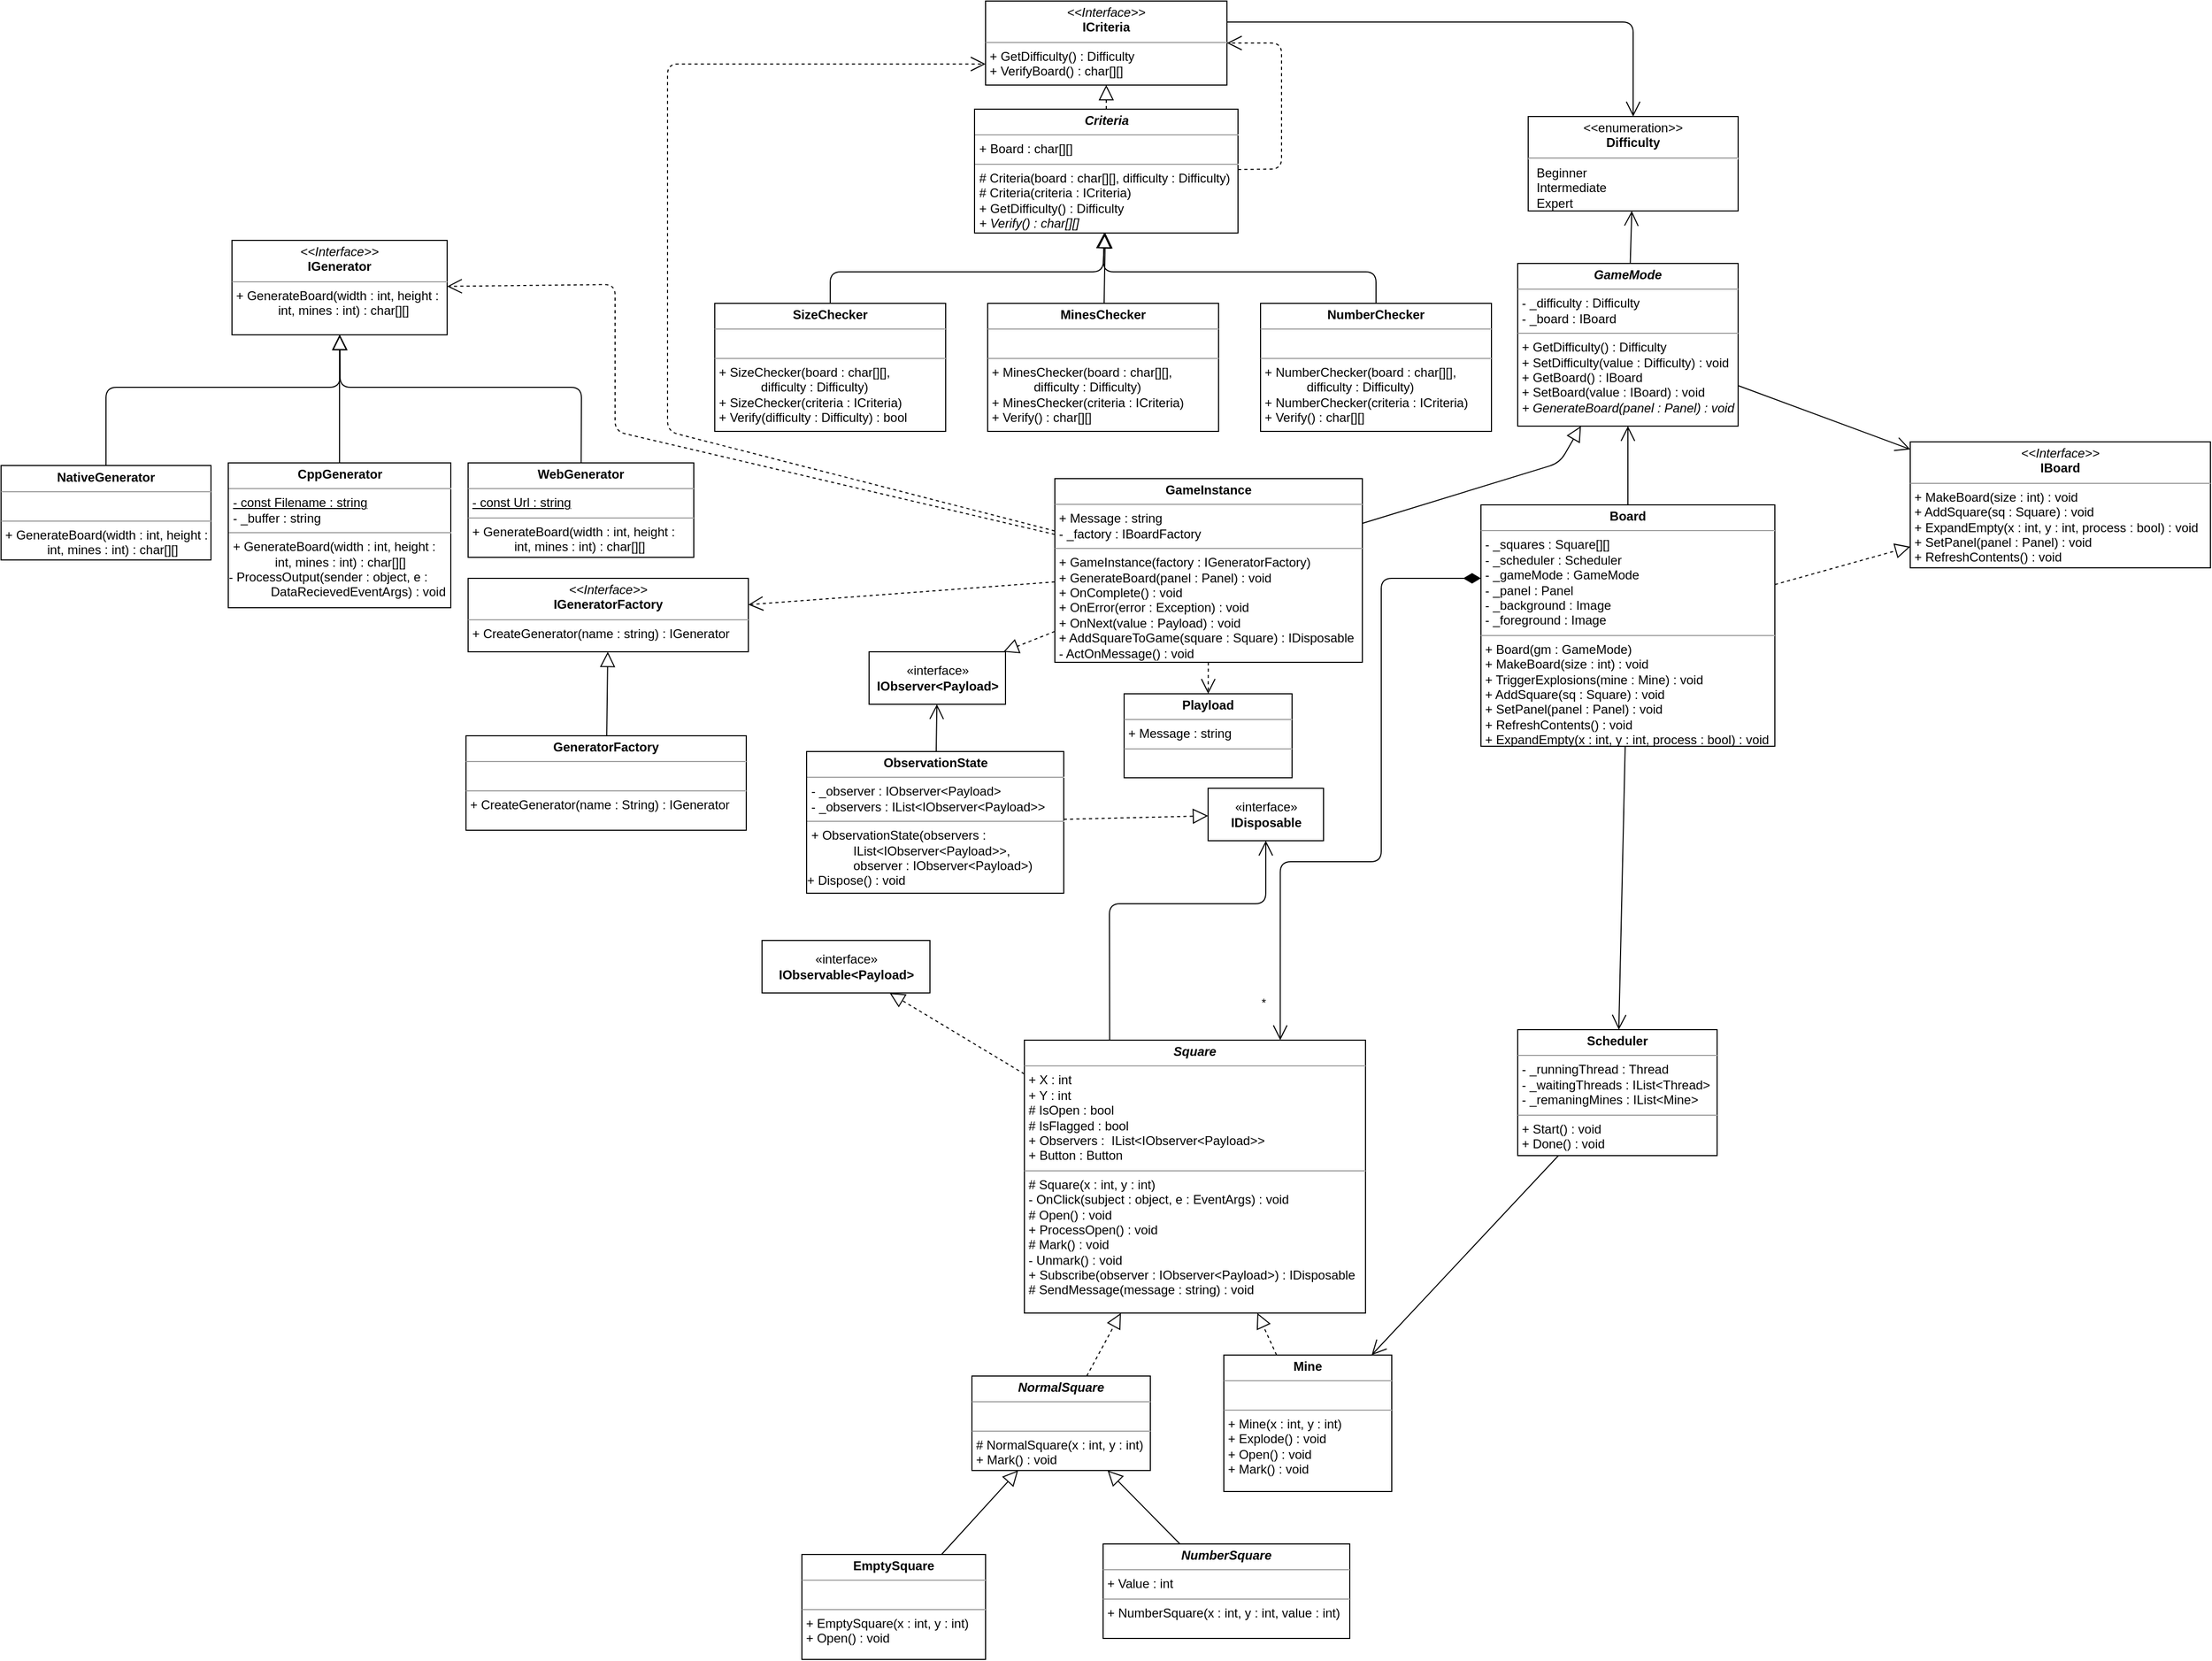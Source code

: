 <mxfile version="10.6.3" type="device"><diagram id="pnodZiI6A9-rPGKO3RXd" name="Page-1"><mxGraphModel dx="1860" dy="1650" grid="1" gridSize="10" guides="1" tooltips="1" connect="1" arrows="1" fold="1" page="1" pageScale="1" pageWidth="850" pageHeight="1100" math="0" shadow="0"><root><mxCell id="0"/><mxCell id="1" parent="0"/><mxCell id="dl6-OlrVoj3H5_6Asgak-1" value="&lt;p style=&quot;margin: 0px ; margin-top: 4px ; text-align: center&quot;&gt;&lt;b&gt;&lt;i&gt;NormalSquare&lt;/i&gt;&lt;/b&gt;&lt;/p&gt;&lt;hr size=&quot;1&quot;&gt;&lt;p style=&quot;margin: 0px ; margin-left: 4px&quot;&gt;&lt;br&gt;&lt;/p&gt;&lt;hr size=&quot;1&quot;&gt;&lt;p style=&quot;margin: 0px ; margin-left: 4px&quot;&gt;# NormalSquare(x : int, y : int)&lt;/p&gt;&lt;p style=&quot;margin: 0px ; margin-left: 4px&quot;&gt;+ Mark() : void&lt;/p&gt;" style="verticalAlign=top;align=left;overflow=fill;fontSize=12;fontFamily=Helvetica;html=1;" parent="1" vertex="1"><mxGeometry x="90" y="520" width="170" height="90" as="geometry"/></mxCell><mxCell id="dl6-OlrVoj3H5_6Asgak-4" value="&lt;p style=&quot;margin: 0px ; margin-top: 4px ; text-align: center&quot;&gt;&lt;b&gt;Mine&lt;/b&gt;&lt;/p&gt;&lt;hr size=&quot;1&quot;&gt;&lt;p style=&quot;margin: 0px ; margin-left: 4px&quot;&gt;&lt;br&gt;&lt;/p&gt;&lt;hr size=&quot;1&quot;&gt;&lt;p style=&quot;margin: 0px ; margin-left: 4px&quot;&gt;+ Mine(x : int, y : int)&lt;/p&gt;&lt;p style=&quot;margin: 0px ; margin-left: 4px&quot;&gt;+ Explode() : void&lt;/p&gt;&lt;p style=&quot;margin: 0px ; margin-left: 4px&quot;&gt;+ Open() : void&lt;/p&gt;&lt;p style=&quot;margin: 0px ; margin-left: 4px&quot;&gt;+ Mark() : void&lt;/p&gt;" style="verticalAlign=top;align=left;overflow=fill;fontSize=12;fontFamily=Helvetica;html=1;" parent="1" vertex="1"><mxGeometry x="330" y="500" width="160" height="130" as="geometry"/></mxCell><mxCell id="dl6-OlrVoj3H5_6Asgak-5" value="&lt;p style=&quot;margin: 0px ; margin-top: 4px ; text-align: center&quot;&gt;&lt;b&gt;EmptySquare&lt;/b&gt;&lt;/p&gt;&lt;hr size=&quot;1&quot;&gt;&lt;p style=&quot;margin: 0px ; margin-left: 4px&quot;&gt;&lt;br&gt;&lt;/p&gt;&lt;hr size=&quot;1&quot;&gt;&lt;p style=&quot;margin: 0px ; margin-left: 4px&quot;&gt;+ EmptySquare(x : int, y : int)&lt;/p&gt;&lt;p style=&quot;margin: 0px ; margin-left: 4px&quot;&gt;+ Open() : void&lt;/p&gt;" style="verticalAlign=top;align=left;overflow=fill;fontSize=12;fontFamily=Helvetica;html=1;" parent="1" vertex="1"><mxGeometry x="-72" y="690" width="175" height="100" as="geometry"/></mxCell><mxCell id="dl6-OlrVoj3H5_6Asgak-6" value="&lt;p style=&quot;margin: 0px ; margin-top: 4px ; text-align: center&quot;&gt;&lt;b&gt;&lt;i&gt;NumberSquare&lt;/i&gt;&lt;/b&gt;&lt;/p&gt;&lt;hr size=&quot;1&quot;&gt;&lt;p style=&quot;margin: 0px ; margin-left: 4px&quot;&gt;+ Value : int&lt;/p&gt;&lt;hr size=&quot;1&quot;&gt;&lt;p style=&quot;margin: 0px ; margin-left: 4px&quot;&gt;+ NumberSquare(x : int, y : int, value : int)&lt;/p&gt;" style="verticalAlign=top;align=left;overflow=fill;fontSize=12;fontFamily=Helvetica;html=1;" parent="1" vertex="1"><mxGeometry x="215" y="680" width="235" height="90" as="geometry"/></mxCell><mxCell id="dl6-OlrVoj3H5_6Asgak-30" value="" style="endArrow=block;dashed=1;endFill=0;endSize=12;html=1;" parent="1" source="dl6-OlrVoj3H5_6Asgak-1" target="Zj_N1UgXmJXCf1v0Lo5h-10" edge="1"><mxGeometry width="160" relative="1" as="geometry"><mxPoint x="150" y="340" as="sourcePoint"/><mxPoint x="269.265" y="310" as="targetPoint"/></mxGeometry></mxCell><mxCell id="dl6-OlrVoj3H5_6Asgak-32" value="" style="endArrow=block;dashed=1;endFill=0;endSize=12;html=1;" parent="1" source="dl6-OlrVoj3H5_6Asgak-4" target="Zj_N1UgXmJXCf1v0Lo5h-10" edge="1"><mxGeometry width="160" relative="1" as="geometry"><mxPoint x="590" y="330" as="sourcePoint"/><mxPoint x="321.833" y="310" as="targetPoint"/></mxGeometry></mxCell><mxCell id="dl6-OlrVoj3H5_6Asgak-33" value="" style="edgeStyle=none;html=1;endSize=12;endArrow=block;endFill=0;" parent="1" source="dl6-OlrVoj3H5_6Asgak-5" target="dl6-OlrVoj3H5_6Asgak-1" edge="1"><mxGeometry width="160" relative="1" as="geometry"><mxPoint x="110" y="640" as="sourcePoint"/><mxPoint x="270" y="640" as="targetPoint"/></mxGeometry></mxCell><mxCell id="dl6-OlrVoj3H5_6Asgak-34" value="" style="edgeStyle=none;html=1;endSize=12;endArrow=block;endFill=0;" parent="1" source="dl6-OlrVoj3H5_6Asgak-6" target="dl6-OlrVoj3H5_6Asgak-1" edge="1"><mxGeometry width="160" relative="1" as="geometry"><mxPoint x="360" y="630" as="sourcePoint"/><mxPoint x="520" y="630" as="targetPoint"/></mxGeometry></mxCell><mxCell id="dl6-OlrVoj3H5_6Asgak-48" value="&lt;p style=&quot;margin: 0px ; margin-top: 4px ; text-align: center&quot;&gt;&lt;b&gt;Board&lt;/b&gt;&lt;/p&gt;&lt;hr size=&quot;1&quot;&gt;&lt;p style=&quot;margin: 0px ; margin-left: 4px&quot;&gt;- _squares : Square[][]&lt;/p&gt;&lt;p style=&quot;margin: 0px ; margin-left: 4px&quot;&gt;- _scheduler : Scheduler&lt;/p&gt;&lt;p style=&quot;margin: 0px ; margin-left: 4px&quot;&gt;- _gameMode : GameMode&lt;/p&gt;&lt;p style=&quot;margin: 0px ; margin-left: 4px&quot;&gt;- _panel : Panel&lt;/p&gt;&lt;p style=&quot;margin: 0px ; margin-left: 4px&quot;&gt;- _background : Image&lt;/p&gt;&lt;p style=&quot;margin: 0px ; margin-left: 4px&quot;&gt;- _foreground : Image&lt;/p&gt;&lt;hr size=&quot;1&quot;&gt;&lt;p style=&quot;margin: 0px ; margin-left: 4px&quot;&gt;+ Board(gm : GameMode)&lt;/p&gt;&lt;p style=&quot;margin: 0px ; margin-left: 4px&quot;&gt;+ MakeBoard(size : int) : void&lt;/p&gt;&lt;p style=&quot;margin: 0px ; margin-left: 4px&quot;&gt;+ TriggerExplosions(mine : Mine) : void&lt;/p&gt;&lt;p style=&quot;margin: 0px ; margin-left: 4px&quot;&gt;+ AddSquare(sq : Square) : void&lt;/p&gt;&lt;p style=&quot;margin: 0px ; margin-left: 4px&quot;&gt;+ SetPanel(panel : Panel) : void&lt;/p&gt;&lt;p style=&quot;margin: 0px ; margin-left: 4px&quot;&gt;+ RefreshContents() : void&lt;/p&gt;&lt;p style=&quot;margin: 0px ; margin-left: 4px&quot;&gt;+ ExpandEmpty(x : int, y : int, process : bool) : void&lt;/p&gt;" style="verticalAlign=top;align=left;overflow=fill;fontSize=12;fontFamily=Helvetica;html=1;" parent="1" vertex="1"><mxGeometry x="575" y="-310" width="280" height="230" as="geometry"/></mxCell><mxCell id="dl6-OlrVoj3H5_6Asgak-49" value="*" style="endArrow=open;html=1;endSize=12;startArrow=diamondThin;startSize=14;startFill=1;edgeStyle=orthogonalEdgeStyle;align=left;verticalAlign=bottom;entryX=0.75;entryY=0;entryDx=0;entryDy=0;" parent="1" source="dl6-OlrVoj3H5_6Asgak-48" target="Zj_N1UgXmJXCf1v0Lo5h-10" edge="1"><mxGeometry x="0.915" y="-20" relative="1" as="geometry"><mxPoint x="350" y="-260" as="sourcePoint"/><mxPoint x="560" y="-120" as="targetPoint"/><mxPoint as="offset"/><Array as="points"><mxPoint x="480" y="-240"/><mxPoint x="480" y="30"/><mxPoint x="384" y="30"/></Array></mxGeometry></mxCell><mxCell id="Zj_N1UgXmJXCf1v0Lo5h-3" value="&lt;p style=&quot;margin: 0px ; margin-top: 4px ; text-align: center&quot;&gt;&lt;b&gt;GameInstance&lt;/b&gt;&lt;/p&gt;&lt;hr size=&quot;1&quot;&gt;&lt;p style=&quot;margin: 0px ; margin-left: 4px&quot;&gt;+ Message : string&lt;/p&gt;&lt;p style=&quot;margin: 0px ; margin-left: 4px&quot;&gt;- _factory : IBoardFactory&lt;/p&gt;&lt;hr size=&quot;1&quot;&gt;&lt;p style=&quot;margin: 0px ; margin-left: 4px&quot;&gt;+ GameInstance(factory : IGeneratorFactory)&lt;/p&gt;&lt;p style=&quot;margin: 0px ; margin-left: 4px&quot;&gt;+ GenerateBoard(panel : Panel) : void&lt;/p&gt;&lt;p style=&quot;margin: 0px ; margin-left: 4px&quot;&gt;+ OnComplete() : void&lt;/p&gt;&lt;p style=&quot;margin: 0px ; margin-left: 4px&quot;&gt;+ OnError(error : Exception) : void&lt;/p&gt;&lt;p style=&quot;margin: 0px ; margin-left: 4px&quot;&gt;+ OnNext(value : Payload) : void&lt;/p&gt;&lt;p style=&quot;margin: 0px ; margin-left: 4px&quot;&gt;+ AddSquareToGame(square : Square) : IDisposable&lt;/p&gt;&lt;p style=&quot;margin: 0px ; margin-left: 4px&quot;&gt;- ActOnMessage() : void&lt;/p&gt;" style="verticalAlign=top;align=left;overflow=fill;fontSize=12;fontFamily=Helvetica;html=1;" parent="1" vertex="1"><mxGeometry x="169" y="-335" width="293" height="175" as="geometry"/></mxCell><mxCell id="Zj_N1UgXmJXCf1v0Lo5h-4" value="&lt;p style=&quot;margin: 0px ; margin-top: 4px ; text-align: center&quot;&gt;&amp;lt;&amp;lt;enumeration&amp;gt;&amp;gt;&lt;br&gt;&lt;b&gt;Difficulty&lt;/b&gt;&lt;/p&gt;&lt;hr&gt;&lt;p style=&quot;margin: 0px ; margin-left: 8px ; text-align: left&quot;&gt;Beginner&lt;/p&gt;&lt;p style=&quot;margin: 0px ; margin-left: 8px ; text-align: left&quot;&gt;Intermediate&lt;/p&gt;&lt;p style=&quot;margin: 0px ; margin-left: 8px ; text-align: left&quot;&gt;Expert&lt;/p&gt;" style="shape=rect;html=1;overflow=fill;whiteSpace=wrap;" parent="1" vertex="1"><mxGeometry x="620" y="-680" width="200" height="90" as="geometry"/></mxCell><mxCell id="Zj_N1UgXmJXCf1v0Lo5h-10" value="&lt;p style=&quot;margin: 0px ; margin-top: 4px ; text-align: center&quot;&gt;&lt;b&gt;&lt;i&gt;Square&lt;/i&gt;&lt;/b&gt;&lt;/p&gt;&lt;hr size=&quot;1&quot;&gt;&lt;p style=&quot;margin: 0px ; margin-left: 4px&quot;&gt;+ X : int&lt;/p&gt;&lt;p style=&quot;margin: 0px ; margin-left: 4px&quot;&gt;+ Y : int&lt;/p&gt;&lt;p style=&quot;margin: 0px ; margin-left: 4px&quot;&gt;# IsOpen : bool&lt;br&gt;&lt;/p&gt;&lt;p style=&quot;margin: 0px ; margin-left: 4px&quot;&gt;# IsFlagged : bool&lt;/p&gt;&lt;p style=&quot;margin: 0px ; margin-left: 4px&quot;&gt;+ Observers :&amp;nbsp; IList&amp;lt;IObserver&amp;lt;Payload&amp;gt;&amp;gt;&lt;/p&gt;&lt;p style=&quot;margin: 0px ; margin-left: 4px&quot;&gt;+ Button : Button&lt;/p&gt;&lt;hr size=&quot;1&quot;&gt;&lt;p style=&quot;margin: 0px ; margin-left: 4px&quot;&gt;# Square(x : int, y : int)&lt;/p&gt;&lt;p style=&quot;margin: 0px ; margin-left: 4px&quot;&gt;- OnClick(subject : object, e : EventArgs) : void&lt;/p&gt;&lt;p style=&quot;margin: 0px ; margin-left: 4px&quot;&gt;# Open() : void&lt;/p&gt;&lt;p style=&quot;margin: 0px ; margin-left: 4px&quot;&gt;+ ProcessOpen() : void&lt;/p&gt;&lt;p style=&quot;margin: 0px ; margin-left: 4px&quot;&gt;# Mark() : void&lt;/p&gt;&lt;p style=&quot;margin: 0px ; margin-left: 4px&quot;&gt;- Unmark() : void&lt;/p&gt;&lt;p style=&quot;margin: 0px ; margin-left: 4px&quot;&gt;+ Subscribe(observer : IObserver&amp;lt;Payload&amp;gt;) : IDisposable&lt;/p&gt;&lt;p style=&quot;margin: 0px ; margin-left: 4px&quot;&gt;# SendMessage(message : string) : void&lt;/p&gt;" style="verticalAlign=top;align=left;overflow=fill;fontSize=12;fontFamily=Helvetica;html=1;" parent="1" vertex="1"><mxGeometry x="140" y="200" width="325" height="260" as="geometry"/></mxCell><mxCell id="Zj_N1UgXmJXCf1v0Lo5h-11" value="&lt;p style=&quot;margin: 0px ; margin-top: 4px ; text-align: center&quot;&gt;&lt;b&gt;&lt;i&gt;GameMode&lt;/i&gt;&lt;/b&gt;&lt;/p&gt;&lt;hr size=&quot;1&quot;&gt;&lt;p style=&quot;margin: 0px ; margin-left: 4px&quot;&gt;- _difficulty : Difficulty&lt;/p&gt;&lt;p style=&quot;margin: 0px ; margin-left: 4px&quot;&gt;- _board : IBoard&lt;/p&gt;&lt;hr size=&quot;1&quot;&gt;&lt;p style=&quot;margin: 0px ; margin-left: 4px&quot;&gt;+ GetDifficulty() : Difficulty&lt;/p&gt;&lt;p style=&quot;margin: 0px ; margin-left: 4px&quot;&gt;+ SetDifficulty(value : Difficulty) : void&lt;/p&gt;&lt;p style=&quot;margin: 0px ; margin-left: 4px&quot;&gt;+ GetBoard() : IBoard&lt;/p&gt;&lt;p style=&quot;margin: 0px ; margin-left: 4px&quot;&gt;+ SetBoard(value : IBoard) : void&lt;/p&gt;&lt;p style=&quot;margin: 0px ; margin-left: 4px&quot;&gt;&lt;i&gt;+ GenerateBoard(panel : Panel) : void&lt;/i&gt;&lt;/p&gt;" style="verticalAlign=top;align=left;overflow=fill;fontSize=12;fontFamily=Helvetica;html=1;" parent="1" vertex="1"><mxGeometry x="610" y="-540" width="210" height="155" as="geometry"/></mxCell><mxCell id="Zj_N1UgXmJXCf1v0Lo5h-12" value="" style="endArrow=open;endFill=1;endSize=12;html=1;" parent="1" source="Zj_N1UgXmJXCf1v0Lo5h-11" target="Zj_N1UgXmJXCf1v0Lo5h-13" edge="1"><mxGeometry width="160" relative="1" as="geometry"><mxPoint x="970" y="40" as="sourcePoint"/><mxPoint x="900" y="-400" as="targetPoint"/></mxGeometry></mxCell><mxCell id="Zj_N1UgXmJXCf1v0Lo5h-13" value="&lt;p style=&quot;margin: 0px ; margin-top: 4px ; text-align: center&quot;&gt;&lt;i&gt;&amp;lt;&amp;lt;Interface&amp;gt;&amp;gt;&lt;/i&gt;&lt;br&gt;&lt;b&gt;IBoard&lt;/b&gt;&lt;/p&gt;&lt;hr size=&quot;1&quot;&gt;&lt;p style=&quot;margin: 0px ; margin-left: 4px&quot;&gt;+ MakeBoard(size : int) : void&lt;/p&gt;&lt;p style=&quot;margin: 0px ; margin-left: 4px&quot;&gt;+ AddSquare(sq : Square) : void&lt;br&gt;&lt;/p&gt;&lt;p style=&quot;margin: 0px ; margin-left: 4px&quot;&gt;+ ExpandEmpty(x : int, y : int, process : bool) : void&lt;/p&gt;&lt;p style=&quot;margin: 0px ; margin-left: 4px&quot;&gt;+ SetPanel(panel : Panel) : void&lt;/p&gt;&lt;p style=&quot;margin: 0px ; margin-left: 4px&quot;&gt;+ RefreshContents() : void&lt;/p&gt;" style="verticalAlign=top;align=left;overflow=fill;fontSize=12;fontFamily=Helvetica;html=1;" parent="1" vertex="1"><mxGeometry x="984" y="-370" width="286" height="120" as="geometry"/></mxCell><mxCell id="Zj_N1UgXmJXCf1v0Lo5h-14" value="" style="endArrow=block;dashed=1;endFill=0;endSize=12;html=1;" parent="1" source="dl6-OlrVoj3H5_6Asgak-48" target="Zj_N1UgXmJXCf1v0Lo5h-13" edge="1"><mxGeometry width="160" relative="1" as="geometry"><mxPoint x="670" y="-350" as="sourcePoint"/><mxPoint x="830" y="-350" as="targetPoint"/></mxGeometry></mxCell><mxCell id="Zj_N1UgXmJXCf1v0Lo5h-15" value="" style="endArrow=open;endFill=1;endSize=12;html=1;" parent="1" source="dl6-OlrVoj3H5_6Asgak-48" target="Zj_N1UgXmJXCf1v0Lo5h-11" edge="1"><mxGeometry width="160" relative="1" as="geometry"><mxPoint x="890" y="-350" as="sourcePoint"/><mxPoint x="1050" y="-350" as="targetPoint"/></mxGeometry></mxCell><mxCell id="Zj_N1UgXmJXCf1v0Lo5h-16" value="" style="endArrow=open;endFill=1;endSize=12;html=1;" parent="1" source="Zj_N1UgXmJXCf1v0Lo5h-11" target="Zj_N1UgXmJXCf1v0Lo5h-4" edge="1"><mxGeometry width="160" relative="1" as="geometry"><mxPoint x="260" y="-589.5" as="sourcePoint"/><mxPoint x="420" y="-589.5" as="targetPoint"/></mxGeometry></mxCell><mxCell id="Zj_N1UgXmJXCf1v0Lo5h-17" value="" style="edgeStyle=none;html=1;endSize=12;endArrow=block;endFill=0;" parent="1" source="Zj_N1UgXmJXCf1v0Lo5h-3" target="Zj_N1UgXmJXCf1v0Lo5h-11" edge="1"><mxGeometry width="160" relative="1" as="geometry"><mxPoint x="130" y="-119.5" as="sourcePoint"/><mxPoint x="290" y="-119.5" as="targetPoint"/><Array as="points"><mxPoint x="650" y="-350"/></Array></mxGeometry></mxCell><mxCell id="Zj_N1UgXmJXCf1v0Lo5h-18" value="&lt;p style=&quot;margin: 0px ; margin-top: 4px ; text-align: center&quot;&gt;&lt;b&gt;Playload&lt;/b&gt;&lt;/p&gt;&lt;hr size=&quot;1&quot;&gt;&lt;p style=&quot;margin: 0px ; margin-left: 4px&quot;&gt;+ Message : string&lt;/p&gt;&lt;hr size=&quot;1&quot;&gt;&lt;p style=&quot;margin: 0px ; margin-left: 4px&quot;&gt;&lt;br&gt;&lt;/p&gt;" style="verticalAlign=top;align=left;overflow=fill;fontSize=12;fontFamily=Helvetica;html=1;" parent="1" vertex="1"><mxGeometry x="235" y="-130" width="160" height="80" as="geometry"/></mxCell><mxCell id="Zj_N1UgXmJXCf1v0Lo5h-19" value="«interface»&lt;br&gt;&lt;b&gt;IObservable&amp;lt;Payload&amp;gt;&lt;/b&gt;" style="html=1;" parent="1" vertex="1"><mxGeometry x="-110" y="105" width="160" height="50" as="geometry"/></mxCell><mxCell id="Zj_N1UgXmJXCf1v0Lo5h-22" value="" style="endArrow=block;dashed=1;endFill=0;endSize=12;html=1;" parent="1" source="Zj_N1UgXmJXCf1v0Lo5h-10" target="Zj_N1UgXmJXCf1v0Lo5h-19" edge="1"><mxGeometry width="160" relative="1" as="geometry"><mxPoint x="-60" y="190" as="sourcePoint"/><mxPoint x="100" y="190" as="targetPoint"/></mxGeometry></mxCell><mxCell id="Zj_N1UgXmJXCf1v0Lo5h-23" value="«interface»&lt;br&gt;&lt;b&gt;IObserver&amp;lt;Payload&amp;gt;&lt;/b&gt;" style="html=1;" parent="1" vertex="1"><mxGeometry x="-8" y="-170" width="130" height="50" as="geometry"/></mxCell><mxCell id="Zj_N1UgXmJXCf1v0Lo5h-24" value="" style="endArrow=block;dashed=1;endFill=0;endSize=12;html=1;" parent="1" source="Zj_N1UgXmJXCf1v0Lo5h-3" target="Zj_N1UgXmJXCf1v0Lo5h-23" edge="1"><mxGeometry width="160" relative="1" as="geometry"><mxPoint x="290" y="-140" as="sourcePoint"/><mxPoint x="200" y="-254.5" as="targetPoint"/></mxGeometry></mxCell><mxCell id="Zj_N1UgXmJXCf1v0Lo5h-25" value="Use" style="endArrow=open;endSize=12;dashed=1;html=1;textOpacity=0;" parent="1" source="Zj_N1UgXmJXCf1v0Lo5h-3" target="Zj_N1UgXmJXCf1v0Lo5h-18" edge="1"><mxGeometry width="160" relative="1" as="geometry"><mxPoint x="180" y="-120" as="sourcePoint"/><mxPoint x="340" y="-120" as="targetPoint"/><Array as="points"/></mxGeometry></mxCell><mxCell id="Zj_N1UgXmJXCf1v0Lo5h-26" value="«interface»&lt;br&gt;&lt;b&gt;IDisposable&lt;/b&gt;" style="html=1;" parent="1" vertex="1"><mxGeometry x="315" y="-40" width="110" height="50" as="geometry"/></mxCell><mxCell id="Zj_N1UgXmJXCf1v0Lo5h-27" value="&lt;p style=&quot;margin: 0px ; margin-top: 4px ; text-align: center&quot;&gt;&lt;b&gt;ObservationState&lt;/b&gt;&lt;/p&gt;&lt;hr size=&quot;1&quot;&gt;&lt;p style=&quot;margin: 0px ; margin-left: 4px&quot;&gt;- _observer : IObserver&amp;lt;Payload&amp;gt;&lt;/p&gt;&lt;p style=&quot;margin: 0px ; margin-left: 4px&quot;&gt;- _observers : IList&amp;lt;IObserver&amp;lt;Payload&amp;gt;&amp;gt;&lt;/p&gt;&lt;hr size=&quot;1&quot;&gt;&lt;p style=&quot;margin: 0px ; margin-left: 4px&quot;&gt;+ ObservationState(observers :&amp;nbsp;&lt;/p&gt;&lt;blockquote style=&quot;margin: 0 0 0 40px ; border: none ; padding: 0px&quot;&gt;&lt;p style=&quot;margin: 0px ; margin-left: 4px&quot;&gt;IList&amp;lt;IObserver&amp;lt;Payload&amp;gt;&amp;gt;,&amp;nbsp;&lt;/p&gt;&lt;p style=&quot;margin: 0px ; margin-left: 4px&quot;&gt;observer : IObserver&amp;lt;Payload&amp;gt;)&lt;/p&gt;&lt;/blockquote&gt;+ Dispose() : void&lt;br&gt;" style="verticalAlign=top;align=left;overflow=fill;fontSize=12;fontFamily=Helvetica;html=1;" parent="1" vertex="1"><mxGeometry x="-67.5" y="-75" width="245" height="135" as="geometry"/></mxCell><mxCell id="Zj_N1UgXmJXCf1v0Lo5h-28" value="" style="endArrow=block;dashed=1;endFill=0;endSize=12;html=1;" parent="1" source="Zj_N1UgXmJXCf1v0Lo5h-27" target="Zj_N1UgXmJXCf1v0Lo5h-26" edge="1"><mxGeometry width="160" relative="1" as="geometry"><mxPoint x="220" y="30" as="sourcePoint"/><mxPoint x="380" y="30" as="targetPoint"/></mxGeometry></mxCell><mxCell id="Zj_N1UgXmJXCf1v0Lo5h-30" value="" style="endArrow=open;endFill=1;endSize=12;html=1;" parent="1" source="Zj_N1UgXmJXCf1v0Lo5h-27" target="Zj_N1UgXmJXCf1v0Lo5h-23" edge="1"><mxGeometry width="160" relative="1" as="geometry"><mxPoint x="40" y="-150" as="sourcePoint"/><mxPoint x="200" y="-150" as="targetPoint"/></mxGeometry></mxCell><mxCell id="Zj_N1UgXmJXCf1v0Lo5h-32" value="&lt;p style=&quot;margin: 0px ; margin-top: 4px ; text-align: center&quot;&gt;&lt;b&gt;Scheduler&lt;/b&gt;&lt;/p&gt;&lt;hr size=&quot;1&quot;&gt;&lt;p style=&quot;margin: 0px ; margin-left: 4px&quot;&gt;- _runningThread : Thread&lt;/p&gt;&lt;p style=&quot;margin: 0px ; margin-left: 4px&quot;&gt;- _waitingThreads : IList&amp;lt;Thread&amp;gt;&lt;/p&gt;&lt;p style=&quot;margin: 0px ; margin-left: 4px&quot;&gt;- _remaningMines : IList&amp;lt;Mine&amp;gt;&lt;/p&gt;&lt;hr size=&quot;1&quot;&gt;&lt;p style=&quot;margin: 0px ; margin-left: 4px&quot;&gt;+ Start() : void&lt;/p&gt;&lt;p style=&quot;margin: 0px ; margin-left: 4px&quot;&gt;+ Done() : void&lt;/p&gt;" style="verticalAlign=top;align=left;overflow=fill;fontSize=12;fontFamily=Helvetica;html=1;" parent="1" vertex="1"><mxGeometry x="610" y="190" width="190" height="120" as="geometry"/></mxCell><mxCell id="Zj_N1UgXmJXCf1v0Lo5h-36" value="" style="endArrow=open;endFill=1;endSize=12;html=1;" parent="1" source="dl6-OlrVoj3H5_6Asgak-48" target="Zj_N1UgXmJXCf1v0Lo5h-32" edge="1"><mxGeometry width="160" relative="1" as="geometry"><mxPoint x="740" y="-110" as="sourcePoint"/><mxPoint x="900" y="-110" as="targetPoint"/></mxGeometry></mxCell><mxCell id="hIwjcrPn_m_a7-lA1DSF-1" value="" style="endArrow=open;endFill=1;endSize=12;html=1;exitX=0.25;exitY=0;exitDx=0;exitDy=0;" parent="1" source="Zj_N1UgXmJXCf1v0Lo5h-10" target="Zj_N1UgXmJXCf1v0Lo5h-26" edge="1"><mxGeometry width="160" relative="1" as="geometry"><mxPoint x="200" y="190" as="sourcePoint"/><mxPoint x="340" y="90" as="targetPoint"/><Array as="points"><mxPoint x="221" y="70"/><mxPoint x="370" y="70"/></Array></mxGeometry></mxCell><mxCell id="0U5L65BVeezEL8dCvUQB-1" value="&lt;p style=&quot;margin: 0px ; margin-top: 4px ; text-align: center&quot;&gt;&lt;i&gt;&amp;lt;&amp;lt;Interface&amp;gt;&amp;gt;&lt;/i&gt;&lt;br&gt;&lt;b&gt;IGenerator&lt;/b&gt;&lt;/p&gt;&lt;hr size=&quot;1&quot;&gt;&lt;p style=&quot;margin: 0px ; margin-left: 4px&quot;&gt;+ GenerateBoard(width : int, height :&amp;nbsp;&lt;/p&gt;&lt;blockquote style=&quot;margin: 0 0 0 40px ; border: none ; padding: 0px&quot;&gt;&lt;p style=&quot;margin: 0px ; margin-left: 4px&quot;&gt;int,&amp;nbsp;&lt;span&gt;mines : int) : char[][]&lt;/span&gt;&lt;/p&gt;&lt;/blockquote&gt;" style="verticalAlign=top;align=left;overflow=fill;fontSize=12;fontFamily=Helvetica;html=1;" parent="1" vertex="1"><mxGeometry x="-615" y="-562" width="205" height="90" as="geometry"/></mxCell><mxCell id="0U5L65BVeezEL8dCvUQB-2" value="&lt;p style=&quot;margin: 0px ; margin-top: 4px ; text-align: center&quot;&gt;&lt;i&gt;&amp;lt;&amp;lt;Interface&amp;gt;&amp;gt;&lt;/i&gt;&lt;br&gt;&lt;b&gt;IGeneratorFactory&lt;/b&gt;&lt;/p&gt;&lt;hr size=&quot;1&quot;&gt;&lt;p style=&quot;margin: 0px ; margin-left: 4px&quot;&gt;+ CreateGenerator(name : string) : IGenerator&lt;/p&gt;" style="verticalAlign=top;align=left;overflow=fill;fontSize=12;fontFamily=Helvetica;html=1;" parent="1" vertex="1"><mxGeometry x="-390" y="-240" width="267" height="70" as="geometry"/></mxCell><mxCell id="0U5L65BVeezEL8dCvUQB-3" value="Use" style="endArrow=open;endSize=12;dashed=1;html=1;textOpacity=0;" parent="1" source="Zj_N1UgXmJXCf1v0Lo5h-3" target="0U5L65BVeezEL8dCvUQB-2" edge="1"><mxGeometry width="160" relative="1" as="geometry"><mxPoint x="40" y="-540" as="sourcePoint"/><mxPoint x="200" y="-540" as="targetPoint"/></mxGeometry></mxCell><mxCell id="0U5L65BVeezEL8dCvUQB-4" value="Use" style="endArrow=open;endSize=12;dashed=1;html=1;textOpacity=0;" parent="1" source="Zj_N1UgXmJXCf1v0Lo5h-3" target="0U5L65BVeezEL8dCvUQB-1" edge="1"><mxGeometry width="160" relative="1" as="geometry"><mxPoint x="-40" y="-400" as="sourcePoint"/><mxPoint x="120" y="-400" as="targetPoint"/><Array as="points"><mxPoint x="-250" y="-380"/><mxPoint x="-250" y="-520"/></Array></mxGeometry></mxCell><mxCell id="0U5L65BVeezEL8dCvUQB-5" value="&lt;p style=&quot;margin: 0px ; margin-top: 4px ; text-align: center&quot;&gt;&lt;b&gt;GeneratorFactory&lt;/b&gt;&lt;/p&gt;&lt;hr size=&quot;1&quot;&gt;&lt;p style=&quot;margin: 0px ; margin-left: 4px&quot;&gt;&lt;br&gt;&lt;/p&gt;&lt;hr size=&quot;1&quot;&gt;&lt;p style=&quot;margin: 0px ; margin-left: 4px&quot;&gt;+ CreateGenerator(name : String) : IGenerator&lt;br&gt;&lt;/p&gt;" style="verticalAlign=top;align=left;overflow=fill;fontSize=12;fontFamily=Helvetica;html=1;" parent="1" vertex="1"><mxGeometry x="-392" y="-90" width="267" height="90" as="geometry"/></mxCell><mxCell id="0U5L65BVeezEL8dCvUQB-6" value="" style="edgeStyle=none;html=1;endSize=12;endArrow=block;endFill=0;" parent="1" source="0U5L65BVeezEL8dCvUQB-5" target="0U5L65BVeezEL8dCvUQB-2" edge="1"><mxGeometry width="160" relative="1" as="geometry"><mxPoint x="-380" y="-400" as="sourcePoint"/><mxPoint x="-220" y="-400" as="targetPoint"/></mxGeometry></mxCell><mxCell id="0U5L65BVeezEL8dCvUQB-7" value="&lt;p style=&quot;margin: 0px ; margin-top: 4px ; text-align: center&quot;&gt;&lt;b&gt;NativeGenerator&lt;/b&gt;&lt;/p&gt;&lt;hr size=&quot;1&quot;&gt;&lt;p style=&quot;margin: 0px ; margin-left: 4px&quot;&gt;&lt;br&gt;&lt;/p&gt;&lt;hr size=&quot;1&quot;&gt;&lt;p style=&quot;margin: 0px ; margin-left: 4px&quot;&gt;+ GenerateBoard(width : int, height :&amp;nbsp;&lt;/p&gt;&lt;blockquote style=&quot;margin: 0 0 0 40px ; border: none ; padding: 0px&quot;&gt;&lt;p style=&quot;margin: 0px ; margin-left: 4px&quot;&gt;int, mines : int) : char[][]&lt;/p&gt;&lt;/blockquote&gt;" style="verticalAlign=top;align=left;overflow=fill;fontSize=12;fontFamily=Helvetica;html=1;" parent="1" vertex="1"><mxGeometry x="-835" y="-347.5" width="200" height="90" as="geometry"/></mxCell><mxCell id="0U5L65BVeezEL8dCvUQB-8" value="&lt;p style=&quot;margin: 0px ; margin-top: 4px ; text-align: center&quot;&gt;&lt;b&gt;CppGenerator&lt;/b&gt;&lt;/p&gt;&lt;hr size=&quot;1&quot;&gt;&lt;p style=&quot;margin: 0px ; margin-left: 4px&quot;&gt;&lt;u&gt;- const Filename : string&lt;/u&gt;&lt;/p&gt;&lt;p style=&quot;margin: 0px ; margin-left: 4px&quot;&gt;- _buffer : string&lt;/p&gt;&lt;hr size=&quot;1&quot;&gt;&lt;p style=&quot;margin: 0px ; margin-left: 4px&quot;&gt;&lt;span&gt;+ GenerateBoard(width : int, height :&lt;/span&gt;&lt;br&gt;&lt;/p&gt;&lt;p style=&quot;margin: 0px ; margin-left: 4px&quot;&gt;&lt;/p&gt;&lt;blockquote style=&quot;margin: 0 0 0 40px ; border: none ; padding: 0px&quot;&gt;&lt;p style=&quot;margin: 0px ; margin-left: 4px&quot;&gt;int, mines : int) : char[][]&lt;/p&gt;&lt;/blockquote&gt;- ProcessOutput(sender : object,&amp;nbsp;&lt;span&gt;e : &lt;br&gt;&lt;/span&gt;&lt;blockquote style=&quot;margin: 0 0 0 40px ; border: none ; padding: 0px&quot;&gt;&lt;span&gt;DataRecievedEventArgs) : void&lt;/span&gt;&lt;/blockquote&gt;&lt;p&gt;&lt;/p&gt;" style="verticalAlign=top;align=left;overflow=fill;fontSize=12;fontFamily=Helvetica;html=1;" parent="1" vertex="1"><mxGeometry x="-618.5" y="-350" width="212" height="138" as="geometry"/></mxCell><mxCell id="0U5L65BVeezEL8dCvUQB-9" value="&lt;p style=&quot;margin: 0px ; margin-top: 4px ; text-align: center&quot;&gt;&lt;b&gt;WebGenerator&lt;/b&gt;&lt;/p&gt;&lt;hr size=&quot;1&quot;&gt;&lt;p style=&quot;margin: 0px ; margin-left: 4px&quot;&gt;&lt;u&gt;- const Url : string&lt;/u&gt;&lt;/p&gt;&lt;hr size=&quot;1&quot;&gt;&lt;p style=&quot;margin: 0px ; margin-left: 4px&quot;&gt;&lt;span&gt;+ GenerateBoard(width : int, height :&lt;/span&gt;&lt;br&gt;&lt;/p&gt;&lt;p style=&quot;margin: 0px ; margin-left: 4px&quot;&gt;&lt;/p&gt;&lt;blockquote style=&quot;margin: 0 0 0 40px ; border: none ; padding: 0px&quot;&gt;&lt;p style=&quot;margin: 0px ; margin-left: 4px&quot;&gt;int, mines : int) : char[][]&lt;/p&gt;&lt;/blockquote&gt;&lt;p&gt;&lt;/p&gt;" style="verticalAlign=top;align=left;overflow=fill;fontSize=12;fontFamily=Helvetica;html=1;" parent="1" vertex="1"><mxGeometry x="-390" y="-350" width="215" height="90" as="geometry"/></mxCell><mxCell id="0U5L65BVeezEL8dCvUQB-10" value="" style="edgeStyle=none;html=1;endSize=12;endArrow=block;endFill=0;" parent="1" source="0U5L65BVeezEL8dCvUQB-7" target="0U5L65BVeezEL8dCvUQB-1" edge="1"><mxGeometry width="160" relative="1" as="geometry"><mxPoint x="-645" y="-432" as="sourcePoint"/><mxPoint x="-485" y="-432" as="targetPoint"/><Array as="points"><mxPoint x="-735" y="-422"/><mxPoint x="-512" y="-422"/></Array></mxGeometry></mxCell><mxCell id="0U5L65BVeezEL8dCvUQB-11" value="" style="edgeStyle=none;html=1;endSize=12;endArrow=block;endFill=0;" parent="1" source="0U5L65BVeezEL8dCvUQB-9" target="0U5L65BVeezEL8dCvUQB-1" edge="1"><mxGeometry width="160" relative="1" as="geometry"><mxPoint x="-445" y="-442" as="sourcePoint"/><mxPoint x="-285" y="-442" as="targetPoint"/><Array as="points"><mxPoint x="-282" y="-422"/><mxPoint x="-512" y="-422"/></Array></mxGeometry></mxCell><mxCell id="0U5L65BVeezEL8dCvUQB-12" value="" style="edgeStyle=none;html=1;endSize=12;endArrow=block;endFill=0;" parent="1" source="0U5L65BVeezEL8dCvUQB-8" target="0U5L65BVeezEL8dCvUQB-1" edge="1"><mxGeometry width="160" relative="1" as="geometry"><mxPoint x="-505" y="-402" as="sourcePoint"/><mxPoint x="-345" y="-402" as="targetPoint"/></mxGeometry></mxCell><mxCell id="0U5L65BVeezEL8dCvUQB-13" value="&lt;p style=&quot;margin: 0px ; margin-top: 4px ; text-align: center&quot;&gt;&lt;i&gt;&amp;lt;&amp;lt;Interface&amp;gt;&amp;gt;&lt;/i&gt;&lt;br&gt;&lt;b&gt;ICriteria&lt;/b&gt;&lt;/p&gt;&lt;hr size=&quot;1&quot;&gt;&lt;p style=&quot;margin: 0px ; margin-left: 4px&quot;&gt;+ GetDifficulty() : Difficulty&lt;/p&gt;&lt;p style=&quot;margin: 0px ; margin-left: 4px&quot;&gt;+ VerifyBoard() : char[][]&lt;/p&gt;" style="verticalAlign=top;align=left;overflow=fill;fontSize=12;fontFamily=Helvetica;html=1;" parent="1" vertex="1"><mxGeometry x="103" y="-790" width="230" height="80" as="geometry"/></mxCell><mxCell id="0U5L65BVeezEL8dCvUQB-14" value="&lt;p style=&quot;margin: 0px ; margin-top: 4px ; text-align: center&quot;&gt;&lt;b&gt;&lt;i&gt;Criteria&lt;/i&gt;&lt;/b&gt;&lt;/p&gt;&lt;hr size=&quot;1&quot;&gt;&lt;p style=&quot;margin: 0px ; margin-left: 4px&quot;&gt;+ Board : char[][]&lt;/p&gt;&lt;hr size=&quot;1&quot;&gt;&lt;p style=&quot;margin: 0px ; margin-left: 4px&quot;&gt;# Criteria(board : char[][], difficulty : Difficulty)&lt;/p&gt;&lt;p style=&quot;margin: 0px ; margin-left: 4px&quot;&gt;# Criteria(criteria : ICriteria)&lt;/p&gt;&lt;p style=&quot;margin: 0px ; margin-left: 4px&quot;&gt;+ GetDifficulty() : Difficulty&lt;/p&gt;&lt;p style=&quot;margin: 0px ; margin-left: 4px&quot;&gt;&lt;i&gt;+ Verify() : char[][]&lt;/i&gt;&lt;/p&gt;" style="verticalAlign=top;align=left;overflow=fill;fontSize=12;fontFamily=Helvetica;html=1;" parent="1" vertex="1"><mxGeometry x="92.5" y="-687" width="251" height="118" as="geometry"/></mxCell><mxCell id="0U5L65BVeezEL8dCvUQB-15" value="" style="endArrow=block;dashed=1;endFill=0;endSize=12;html=1;" parent="1" source="0U5L65BVeezEL8dCvUQB-14" target="0U5L65BVeezEL8dCvUQB-13" edge="1"><mxGeometry width="160" relative="1" as="geometry"><mxPoint x="310" y="-669.5" as="sourcePoint"/><mxPoint x="470" y="-669.5" as="targetPoint"/></mxGeometry></mxCell><mxCell id="0U5L65BVeezEL8dCvUQB-16" value="&lt;p style=&quot;margin: 0px ; margin-top: 4px ; text-align: center&quot;&gt;&lt;b&gt;SizeChecker&lt;/b&gt;&lt;/p&gt;&lt;hr size=&quot;1&quot;&gt;&lt;p style=&quot;margin: 0px ; margin-left: 4px&quot;&gt;&lt;br&gt;&lt;/p&gt;&lt;hr size=&quot;1&quot;&gt;&lt;p style=&quot;margin: 0px ; margin-left: 4px&quot;&gt;+ SizeChecker(board : char[][],&amp;nbsp;&lt;/p&gt;&lt;blockquote style=&quot;margin: 0 0 0 40px ; border: none ; padding: 0px&quot;&gt;&lt;p style=&quot;margin: 0px ; margin-left: 4px&quot;&gt;difficulty : Difficulty)&lt;/p&gt;&lt;/blockquote&gt;&lt;p style=&quot;margin: 0px ; margin-left: 4px&quot;&gt;+ SizeChecker(criteria : ICriteria)&lt;/p&gt;&lt;p style=&quot;margin: 0px ; margin-left: 4px&quot;&gt;+ Verify(difficulty : Difficulty) : bool&lt;br&gt;&lt;/p&gt;" style="verticalAlign=top;align=left;overflow=fill;fontSize=12;fontFamily=Helvetica;html=1;" parent="1" vertex="1"><mxGeometry x="-155" y="-502" width="220" height="122" as="geometry"/></mxCell><mxCell id="0U5L65BVeezEL8dCvUQB-17" value="&lt;p style=&quot;margin: 0px ; margin-top: 4px ; text-align: center&quot;&gt;&lt;b&gt;MinesChecker&lt;/b&gt;&lt;/p&gt;&lt;hr size=&quot;1&quot;&gt;&lt;p style=&quot;margin: 0px ; margin-left: 4px&quot;&gt;&lt;br&gt;&lt;/p&gt;&lt;hr size=&quot;1&quot;&gt;&lt;p style=&quot;margin: 0px ; margin-left: 4px&quot;&gt;+ MinesChecker(board : char[][],&lt;/p&gt;&lt;blockquote style=&quot;margin: 0 0 0 40px ; border: none ; padding: 0px&quot;&gt;&lt;p style=&quot;margin: 0px ; margin-left: 4px&quot;&gt;difficulty : Difficulty)&lt;/p&gt;&lt;/blockquote&gt;&lt;p style=&quot;margin: 0px ; margin-left: 4px&quot;&gt;+ MinesChecker(criteria : ICriteria)&lt;/p&gt;&lt;p style=&quot;margin: 0px ; margin-left: 4px&quot;&gt;+ Verify() : char[][]&lt;br&gt;&lt;/p&gt;" style="verticalAlign=top;align=left;overflow=fill;fontSize=12;fontFamily=Helvetica;html=1;" parent="1" vertex="1"><mxGeometry x="105" y="-502" width="220" height="122" as="geometry"/></mxCell><mxCell id="0U5L65BVeezEL8dCvUQB-18" value="&lt;p style=&quot;margin: 0px ; margin-top: 4px ; text-align: center&quot;&gt;&lt;b&gt;NumberChecker&lt;/b&gt;&lt;/p&gt;&lt;hr size=&quot;1&quot;&gt;&lt;p style=&quot;margin: 0px ; margin-left: 4px&quot;&gt;&lt;br&gt;&lt;/p&gt;&lt;hr size=&quot;1&quot;&gt;&lt;p style=&quot;margin: 0px ; margin-left: 4px&quot;&gt;+ NumberChecker(board : char[][],&lt;/p&gt;&lt;blockquote style=&quot;margin: 0 0 0 40px ; border: none ; padding: 0px&quot;&gt;&lt;p style=&quot;margin: 0px ; margin-left: 4px&quot;&gt;difficulty : Difficulty)&lt;/p&gt;&lt;/blockquote&gt;&lt;p style=&quot;margin: 0px ; margin-left: 4px&quot;&gt;+ NumberChecker(criteria : ICriteria)&lt;/p&gt;&lt;p style=&quot;margin: 0px ; margin-left: 4px&quot;&gt;+ Verify() : char[][]&lt;br&gt;&lt;/p&gt;" style="verticalAlign=top;align=left;overflow=fill;fontSize=12;fontFamily=Helvetica;html=1;" parent="1" vertex="1"><mxGeometry x="365" y="-502" width="220" height="122" as="geometry"/></mxCell><mxCell id="0U5L65BVeezEL8dCvUQB-19" value="" style="edgeStyle=none;html=1;endSize=12;endArrow=block;endFill=0;" parent="1" source="0U5L65BVeezEL8dCvUQB-16" target="0U5L65BVeezEL8dCvUQB-14" edge="1"><mxGeometry width="160" relative="1" as="geometry"><mxPoint x="-35" y="-542" as="sourcePoint"/><mxPoint x="125" y="-542" as="targetPoint"/><Array as="points"><mxPoint x="-45" y="-532"/><mxPoint x="215" y="-532"/></Array></mxGeometry></mxCell><mxCell id="0U5L65BVeezEL8dCvUQB-20" value="" style="edgeStyle=none;html=1;endSize=12;endArrow=block;endFill=0;" parent="1" source="0U5L65BVeezEL8dCvUQB-18" target="0U5L65BVeezEL8dCvUQB-14" edge="1"><mxGeometry width="160" relative="1" as="geometry"><mxPoint x="445" y="-572" as="sourcePoint"/><mxPoint x="605" y="-572" as="targetPoint"/><Array as="points"><mxPoint x="475" y="-532"/><mxPoint x="215" y="-532"/></Array></mxGeometry></mxCell><mxCell id="0U5L65BVeezEL8dCvUQB-21" value="" style="edgeStyle=none;html=1;endSize=12;endArrow=block;endFill=0;" parent="1" source="0U5L65BVeezEL8dCvUQB-17" target="0U5L65BVeezEL8dCvUQB-14" edge="1"><mxGeometry width="160" relative="1" as="geometry"><mxPoint x="415" y="-602" as="sourcePoint"/><mxPoint x="575" y="-602" as="targetPoint"/></mxGeometry></mxCell><mxCell id="0U5L65BVeezEL8dCvUQB-22" value="Use" style="endArrow=open;endSize=12;dashed=1;html=1;textOpacity=0;" parent="1" source="0U5L65BVeezEL8dCvUQB-14" target="0U5L65BVeezEL8dCvUQB-13" edge="1"><mxGeometry width="160" relative="1" as="geometry"><mxPoint x="465" y="-702" as="sourcePoint"/><mxPoint x="625" y="-702" as="targetPoint"/><Array as="points"><mxPoint x="385" y="-630"/><mxPoint x="385" y="-750"/></Array></mxGeometry></mxCell><mxCell id="0U5L65BVeezEL8dCvUQB-24" value="Use" style="endArrow=open;endSize=12;dashed=1;html=1;textOpacity=0;entryX=0;entryY=0.75;entryDx=0;entryDy=0;" parent="1" source="Zj_N1UgXmJXCf1v0Lo5h-3" target="0U5L65BVeezEL8dCvUQB-13" edge="1"><mxGeometry width="160" relative="1" as="geometry"><mxPoint x="-70" y="-390" as="sourcePoint"/><mxPoint x="90" y="-390" as="targetPoint"/><Array as="points"><mxPoint x="-200" y="-380"/><mxPoint x="-200" y="-730"/></Array></mxGeometry></mxCell><mxCell id="0U5L65BVeezEL8dCvUQB-26" value="" style="endArrow=open;endFill=1;endSize=12;html=1;exitX=1;exitY=0.25;exitDx=0;exitDy=0;" parent="1" source="0U5L65BVeezEL8dCvUQB-13" target="Zj_N1UgXmJXCf1v0Lo5h-4" edge="1"><mxGeometry width="160" relative="1" as="geometry"><mxPoint x="560" y="-810" as="sourcePoint"/><mxPoint x="720" y="-810" as="targetPoint"/><Array as="points"><mxPoint x="720" y="-770"/></Array></mxGeometry></mxCell><mxCell id="6T19TUiChhP-Gr1s0PhD-1" value="" style="endArrow=open;endFill=1;endSize=12;html=1;" edge="1" parent="1" source="Zj_N1UgXmJXCf1v0Lo5h-32" target="dl6-OlrVoj3H5_6Asgak-4"><mxGeometry width="160" relative="1" as="geometry"><mxPoint x="530" y="460" as="sourcePoint"/><mxPoint x="690" y="460" as="targetPoint"/></mxGeometry></mxCell></root></mxGraphModel></diagram></mxfile>